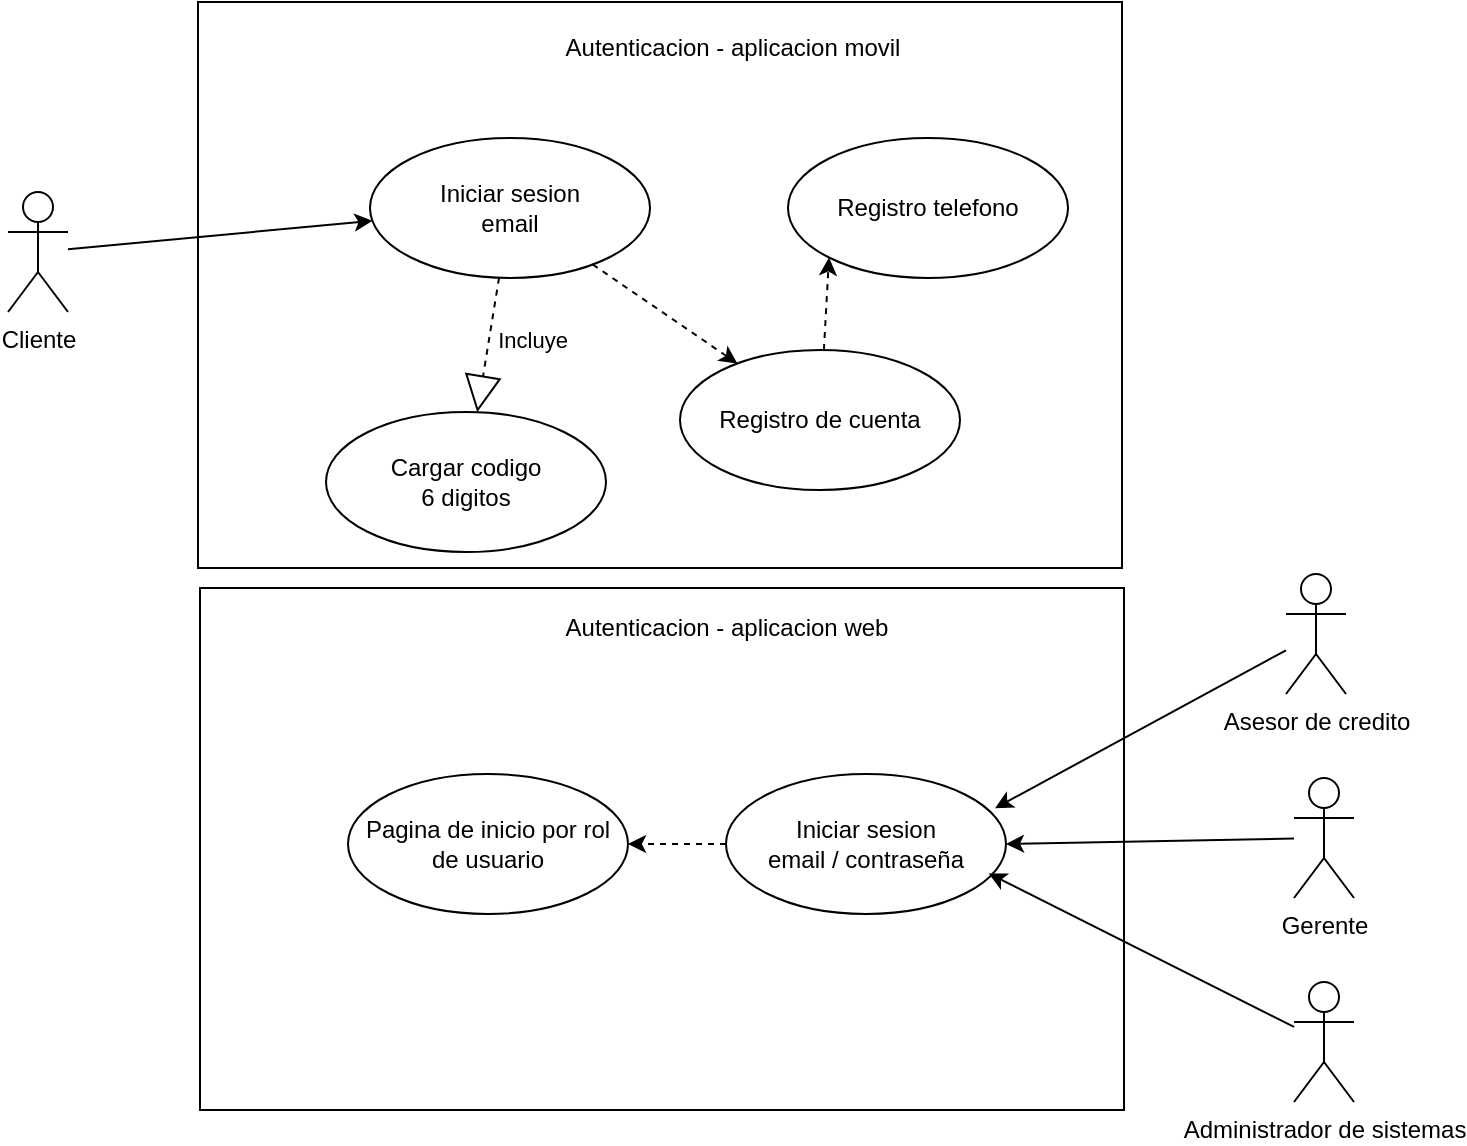 <mxfile>
    <diagram id="1fi5Kx5LPePZL9SqUFNj" name="Page-1">
        <mxGraphModel dx="1277" dy="1185" grid="0" gridSize="10" guides="1" tooltips="1" connect="1" arrows="1" fold="1" page="0" pageScale="1" pageWidth="850" pageHeight="1100" math="0" shadow="0">
            <root>
                <mxCell id="0"/>
                <mxCell id="1" parent="0"/>
                <mxCell id="65" value="" style="rounded=0;whiteSpace=wrap;html=1;" parent="1" vertex="1">
                    <mxGeometry x="27" y="74" width="462" height="261" as="geometry"/>
                </mxCell>
                <mxCell id="39" value="" style="rounded=0;whiteSpace=wrap;html=1;" parent="1" vertex="1">
                    <mxGeometry x="26" y="-219" width="462" height="283" as="geometry"/>
                </mxCell>
                <mxCell id="40" value="Autenticacion - aplicacion movil&lt;br&gt;" style="text;html=1;align=center;verticalAlign=middle;resizable=0;points=[];autosize=1;strokeColor=none;" parent="1" vertex="1">
                    <mxGeometry x="204" y="-205" width="177" height="18" as="geometry"/>
                </mxCell>
                <mxCell id="73" style="edgeStyle=none;html=1;dashed=1;" parent="1" source="42" target="71" edge="1">
                    <mxGeometry relative="1" as="geometry"/>
                </mxCell>
                <mxCell id="42" value="Iniciar sesion &lt;br&gt;email" style="ellipse;whiteSpace=wrap;html=1;" parent="1" vertex="1">
                    <mxGeometry x="112" y="-151" width="140" height="70" as="geometry"/>
                </mxCell>
                <mxCell id="43" value="Iniciar sesion&lt;br&gt;email / contraseña" style="ellipse;whiteSpace=wrap;html=1;" parent="1" vertex="1">
                    <mxGeometry x="290" y="167" width="140" height="70" as="geometry"/>
                </mxCell>
                <mxCell id="62" style="edgeStyle=none;html=1;entryX=0.961;entryY=0.244;entryDx=0;entryDy=0;entryPerimeter=0;" parent="1" source="61" target="43" edge="1">
                    <mxGeometry relative="1" as="geometry"/>
                </mxCell>
                <mxCell id="61" value="Asesor de credito" style="shape=umlActor;verticalLabelPosition=bottom;verticalAlign=top;html=1;" parent="1" vertex="1">
                    <mxGeometry x="570" y="67" width="30" height="60" as="geometry"/>
                </mxCell>
                <mxCell id="66" value="Autenticacion - aplicacion web" style="text;html=1;align=center;verticalAlign=middle;resizable=0;points=[];autosize=1;strokeColor=none;" parent="1" vertex="1">
                    <mxGeometry x="204" y="85" width="171" height="18" as="geometry"/>
                </mxCell>
                <mxCell id="75" style="edgeStyle=none;html=1;entryX=1;entryY=0.5;entryDx=0;entryDy=0;" parent="1" source="67" target="43" edge="1">
                    <mxGeometry relative="1" as="geometry"/>
                </mxCell>
                <mxCell id="67" value="Gerente" style="shape=umlActor;verticalLabelPosition=bottom;verticalAlign=top;html=1;" parent="1" vertex="1">
                    <mxGeometry x="574" y="169" width="30" height="60" as="geometry"/>
                </mxCell>
                <mxCell id="76" style="edgeStyle=none;html=1;entryX=0.938;entryY=0.71;entryDx=0;entryDy=0;entryPerimeter=0;" parent="1" source="68" target="43" edge="1">
                    <mxGeometry relative="1" as="geometry"/>
                </mxCell>
                <mxCell id="68" value="Administrador de sistemas" style="shape=umlActor;verticalLabelPosition=bottom;verticalAlign=top;html=1;" parent="1" vertex="1">
                    <mxGeometry x="574" y="271" width="30" height="60" as="geometry"/>
                </mxCell>
                <mxCell id="70" style="edgeStyle=none;html=1;" parent="1" source="69" target="42" edge="1">
                    <mxGeometry relative="1" as="geometry"/>
                </mxCell>
                <mxCell id="69" value="Cliente" style="shape=umlActor;verticalLabelPosition=bottom;verticalAlign=top;html=1;" parent="1" vertex="1">
                    <mxGeometry x="-69" y="-124" width="30" height="60" as="geometry"/>
                </mxCell>
                <mxCell id="74" style="edgeStyle=none;html=1;entryX=0;entryY=1;entryDx=0;entryDy=0;dashed=1;" parent="1" source="71" target="72" edge="1">
                    <mxGeometry relative="1" as="geometry"/>
                </mxCell>
                <mxCell id="71" value="Registro de cuenta" style="ellipse;whiteSpace=wrap;html=1;" parent="1" vertex="1">
                    <mxGeometry x="267" y="-45" width="140" height="70" as="geometry"/>
                </mxCell>
                <mxCell id="72" value="Registro telefono" style="ellipse;whiteSpace=wrap;html=1;" parent="1" vertex="1">
                    <mxGeometry x="321" y="-151" width="140" height="70" as="geometry"/>
                </mxCell>
                <mxCell id="79" value="Pagina de inicio por rol de usuario" style="ellipse;whiteSpace=wrap;html=1;" vertex="1" parent="1">
                    <mxGeometry x="101" y="167" width="140" height="70" as="geometry"/>
                </mxCell>
                <mxCell id="81" style="edgeStyle=none;html=1;dashed=1;exitX=0;exitY=0.5;exitDx=0;exitDy=0;entryX=1;entryY=0.5;entryDx=0;entryDy=0;" edge="1" parent="1" source="43" target="79">
                    <mxGeometry relative="1" as="geometry">
                        <mxPoint x="254.997" y="258.997" as="sourcePoint"/>
                        <mxPoint x="312.837" y="299.319" as="targetPoint"/>
                    </mxGeometry>
                </mxCell>
                <mxCell id="82" value="Cargar codigo &lt;br&gt;6 digitos" style="ellipse;whiteSpace=wrap;html=1;" vertex="1" parent="1">
                    <mxGeometry x="90" y="-14" width="140" height="70" as="geometry"/>
                </mxCell>
                <mxCell id="83" value="Incluye" style="endArrow=block;endSize=16;endFill=0;html=1;dashed=1;" edge="1" parent="1" source="42" target="82">
                    <mxGeometry x="-0.177" y="21" width="160" relative="1" as="geometry">
                        <mxPoint x="92.98" y="-64" as="sourcePoint"/>
                        <mxPoint x="204" y="-88.99" as="targetPoint"/>
                        <mxPoint as="offset"/>
                    </mxGeometry>
                </mxCell>
            </root>
        </mxGraphModel>
    </diagram>
</mxfile>